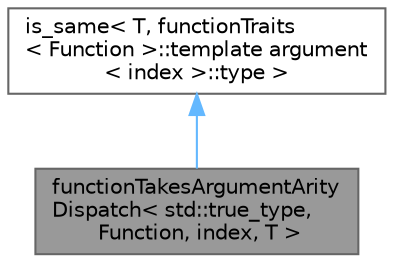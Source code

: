 digraph "functionTakesArgumentArityDispatch&lt; std::true_type, Function, index, T &gt;"
{
 // LATEX_PDF_SIZE
  bgcolor="transparent";
  edge [fontname=Helvetica,fontsize=10,labelfontname=Helvetica,labelfontsize=10];
  node [fontname=Helvetica,fontsize=10,shape=box,height=0.2,width=0.4];
  Node1 [id="Node000001",label="functionTakesArgumentArity\lDispatch\< std::true_type,\l Function, index, T \>",height=0.2,width=0.4,color="gray40", fillcolor="grey60", style="filled", fontcolor="black",tooltip=" "];
  Node2 -> Node1 [id="edge1_Node000001_Node000002",dir="back",color="steelblue1",style="solid",tooltip=" "];
  Node2 [id="Node000002",label="is_same\< T, functionTraits\l\< Function \>::template argument\l\< index \>::type \>",height=0.2,width=0.4,color="gray40", fillcolor="white", style="filled",tooltip=" "];
}
